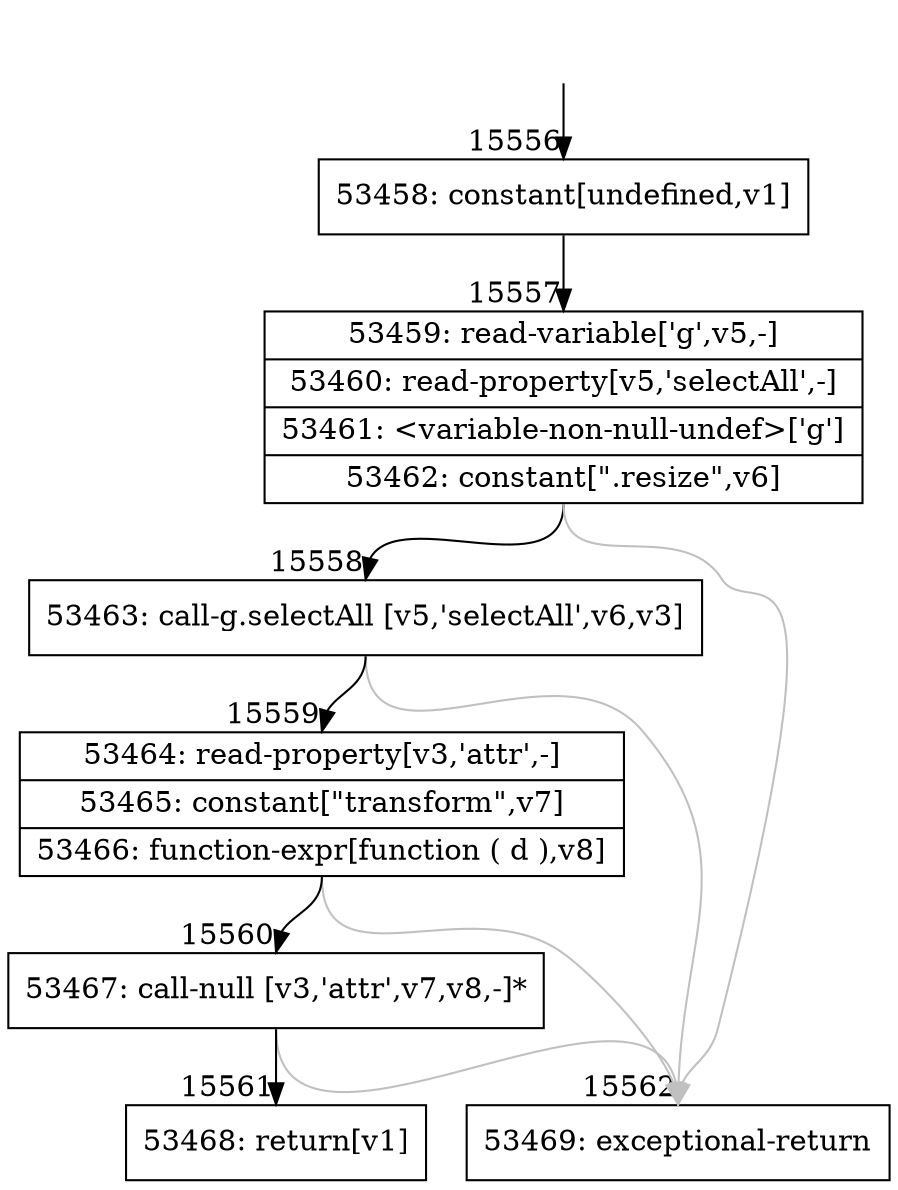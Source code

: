 digraph {
rankdir="TD"
BB_entry1443[shape=none,label=""];
BB_entry1443 -> BB15556 [tailport=s, headport=n, headlabel="    15556"]
BB15556 [shape=record label="{53458: constant[undefined,v1]}" ] 
BB15556 -> BB15557 [tailport=s, headport=n, headlabel="      15557"]
BB15557 [shape=record label="{53459: read-variable['g',v5,-]|53460: read-property[v5,'selectAll',-]|53461: \<variable-non-null-undef\>['g']|53462: constant[\".resize\",v6]}" ] 
BB15557 -> BB15558 [tailport=s, headport=n, headlabel="      15558"]
BB15557 -> BB15562 [tailport=s, headport=n, color=gray, headlabel="      15562"]
BB15558 [shape=record label="{53463: call-g.selectAll [v5,'selectAll',v6,v3]}" ] 
BB15558 -> BB15559 [tailport=s, headport=n, headlabel="      15559"]
BB15558 -> BB15562 [tailport=s, headport=n, color=gray]
BB15559 [shape=record label="{53464: read-property[v3,'attr',-]|53465: constant[\"transform\",v7]|53466: function-expr[function ( d ),v8]}" ] 
BB15559 -> BB15560 [tailport=s, headport=n, headlabel="      15560"]
BB15559 -> BB15562 [tailport=s, headport=n, color=gray]
BB15560 [shape=record label="{53467: call-null [v3,'attr',v7,v8,-]*}" ] 
BB15560 -> BB15561 [tailport=s, headport=n, headlabel="      15561"]
BB15560 -> BB15562 [tailport=s, headport=n, color=gray]
BB15561 [shape=record label="{53468: return[v1]}" ] 
BB15562 [shape=record label="{53469: exceptional-return}" ] 
//#$~ 9128
}
